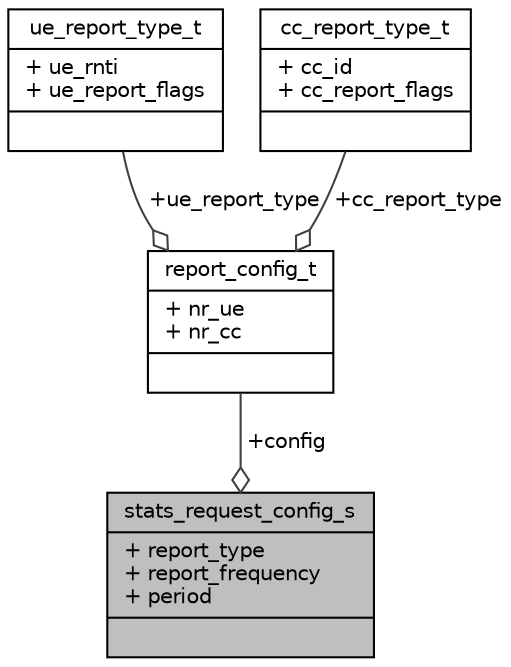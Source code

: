 digraph "stats_request_config_s"
{
 // LATEX_PDF_SIZE
  edge [fontname="Helvetica",fontsize="10",labelfontname="Helvetica",labelfontsize="10"];
  node [fontname="Helvetica",fontsize="10",shape=record];
  Node1 [label="{stats_request_config_s\n|+ report_type\l+ report_frequency\l+ period\l|}",height=0.2,width=0.4,color="black", fillcolor="grey75", style="filled", fontcolor="black",tooltip=" "];
  Node2 -> Node1 [color="grey25",fontsize="10",style="solid",label=" +config" ,arrowhead="odiamond",fontname="Helvetica"];
  Node2 [label="{report_config_t\n|+ nr_ue\l+ nr_cc\l|}",height=0.2,width=0.4,color="black", fillcolor="white", style="filled",URL="$structreport__config__t.html",tooltip=" "];
  Node3 -> Node2 [color="grey25",fontsize="10",style="solid",label=" +ue_report_type" ,arrowhead="odiamond",fontname="Helvetica"];
  Node3 [label="{ue_report_type_t\n|+ ue_rnti\l+ ue_report_flags\l|}",height=0.2,width=0.4,color="black", fillcolor="white", style="filled",URL="$structue__report__type__t.html",tooltip=" "];
  Node4 -> Node2 [color="grey25",fontsize="10",style="solid",label=" +cc_report_type" ,arrowhead="odiamond",fontname="Helvetica"];
  Node4 [label="{cc_report_type_t\n|+ cc_id\l+ cc_report_flags\l|}",height=0.2,width=0.4,color="black", fillcolor="white", style="filled",URL="$structcc__report__type__t.html",tooltip=" "];
}
